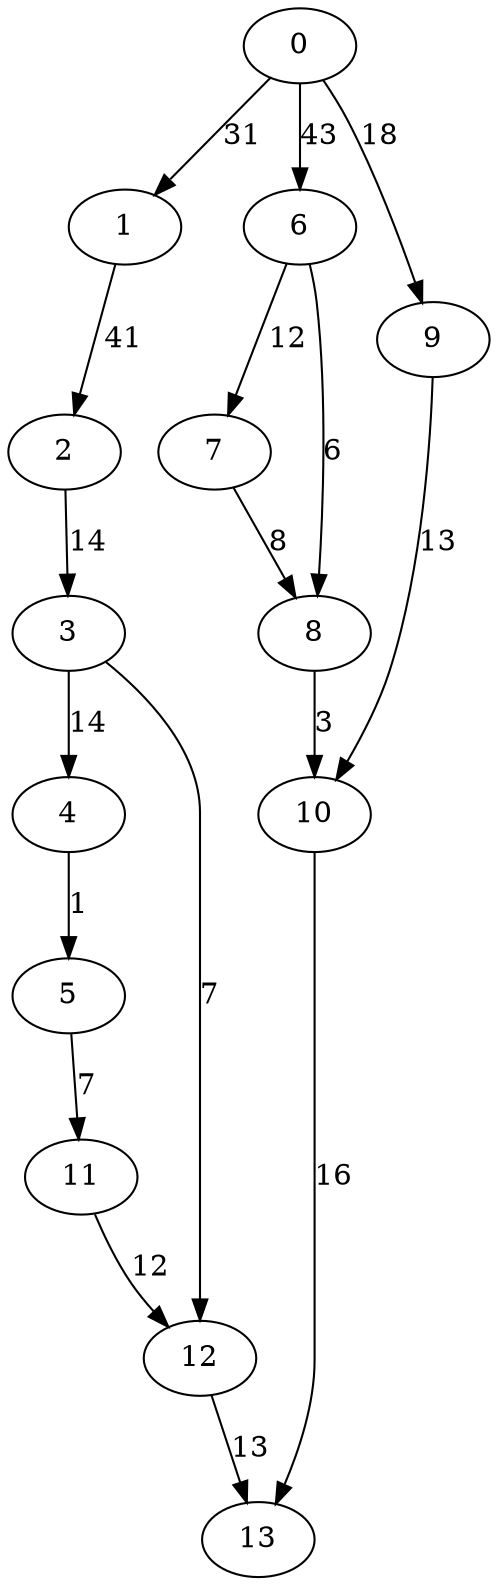 digraph data0 {
0 -> 1 [ label = 31 ];
0 -> 6 [ label = 43 ];
0 -> 9 [ label = 18 ];
1 -> 2 [ label = 41 ];
2 -> 3 [ label = 14 ];
3 -> 4 [ label = 14 ];
3 -> 12 [ label = 7 ];
4 -> 5 [ label = 1 ];
5 -> 11 [ label = 7 ];
6 -> 7 [ label = 12 ];
6 -> 8 [ label = 6 ];
7 -> 8 [ label = 8 ];
8 -> 10 [ label = 3 ];
9 -> 10 [ label = 13 ];
10 -> 13 [ label = 16 ];
11 -> 12 [ label = 12 ];
12 -> 13 [ label = 13 ];
 }

